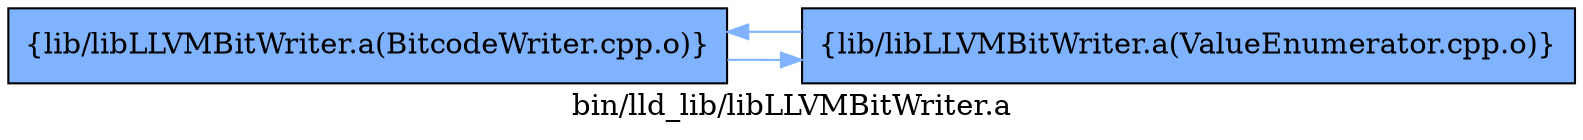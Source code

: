 digraph "bin/lld_lib/libLLVMBitWriter.a" {
	label="bin/lld_lib/libLLVMBitWriter.a";
	rankdir=LR;
	{ rank=same; Node0x561a2e69ba78;  }

	Node0x561a2e69ba78 [shape=record,shape=box,group=1,style=filled,fillcolor="0.600000 0.5 1",label="{lib/libLLVMBitWriter.a(BitcodeWriter.cpp.o)}"];
	Node0x561a2e69ba78 -> Node0x561a2e69b528[color="0.600000 0.5 1"];
	Node0x561a2e69b528 [shape=record,shape=box,group=1,style=filled,fillcolor="0.600000 0.5 1",label="{lib/libLLVMBitWriter.a(ValueEnumerator.cpp.o)}"];
	Node0x561a2e69b528 -> Node0x561a2e69ba78[color="0.600000 0.5 1"];
}
